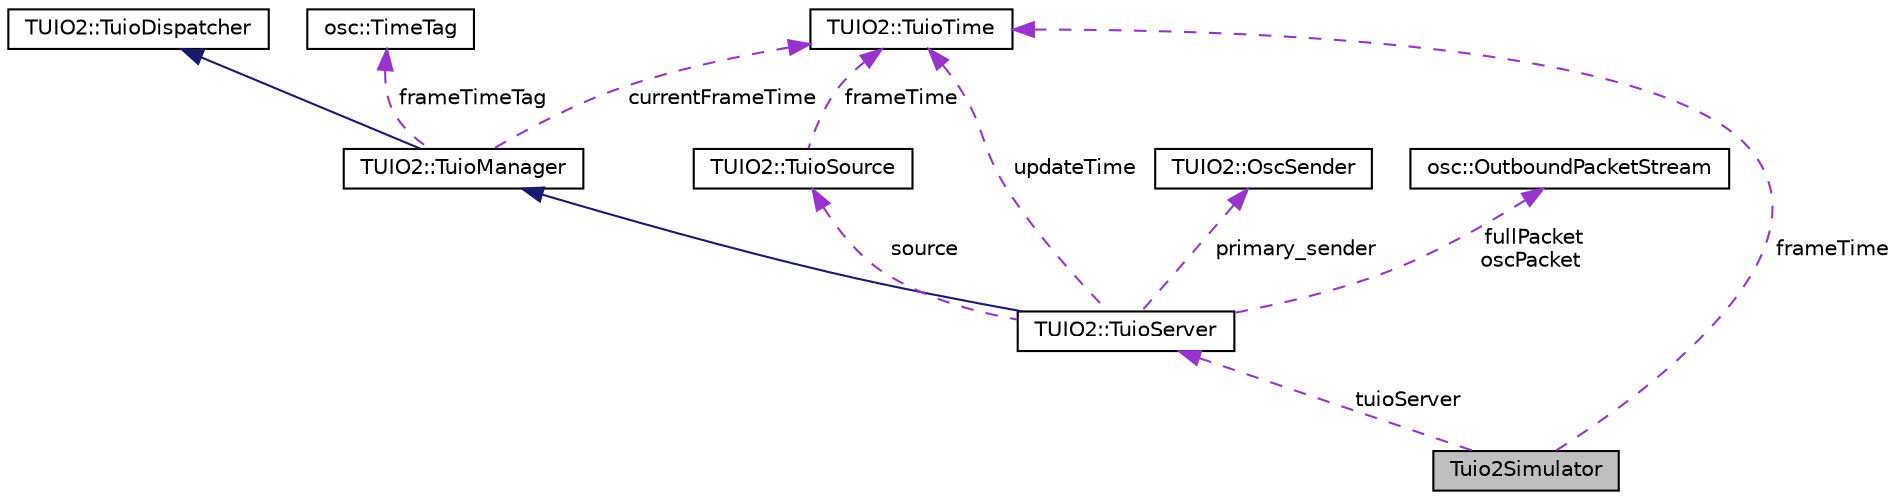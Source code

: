 digraph "Tuio2Simulator"
{
 // LATEX_PDF_SIZE
  edge [fontname="Helvetica",fontsize="10",labelfontname="Helvetica",labelfontsize="10"];
  node [fontname="Helvetica",fontsize="10",shape=record];
  Node1 [label="Tuio2Simulator",height=0.2,width=0.4,color="black", fillcolor="grey75", style="filled", fontcolor="black",tooltip=" "];
  Node2 -> Node1 [dir="back",color="darkorchid3",fontsize="10",style="dashed",label=" tuioServer" ,fontname="Helvetica"];
  Node2 [label="TUIO2::TuioServer",height=0.2,width=0.4,color="black", fillcolor="white", style="filled",URL="$classTUIO2_1_1TuioServer.html",tooltip=" "];
  Node3 -> Node2 [dir="back",color="midnightblue",fontsize="10",style="solid",fontname="Helvetica"];
  Node3 [label="TUIO2::TuioManager",height=0.2,width=0.4,color="black", fillcolor="white", style="filled",URL="$classTUIO2_1_1TuioManager.html",tooltip=" "];
  Node4 -> Node3 [dir="back",color="midnightblue",fontsize="10",style="solid",fontname="Helvetica"];
  Node4 [label="TUIO2::TuioDispatcher",height=0.2,width=0.4,color="black", fillcolor="white", style="filled",URL="$classTUIO2_1_1TuioDispatcher.html",tooltip=" "];
  Node5 -> Node3 [dir="back",color="darkorchid3",fontsize="10",style="dashed",label=" currentFrameTime" ,fontname="Helvetica"];
  Node5 [label="TUIO2::TuioTime",height=0.2,width=0.4,color="black", fillcolor="white", style="filled",URL="$classTUIO2_1_1TuioTime.html",tooltip=" "];
  Node6 -> Node3 [dir="back",color="darkorchid3",fontsize="10",style="dashed",label=" frameTimeTag" ,fontname="Helvetica"];
  Node6 [label="osc::TimeTag",height=0.2,width=0.4,color="black", fillcolor="white", style="filled",URL="$structosc_1_1TimeTag.html",tooltip=" "];
  Node7 -> Node2 [dir="back",color="darkorchid3",fontsize="10",style="dashed",label=" primary_sender" ,fontname="Helvetica"];
  Node7 [label="TUIO2::OscSender",height=0.2,width=0.4,color="black", fillcolor="white", style="filled",URL="$classTUIO2_1_1OscSender.html",tooltip=" "];
  Node8 -> Node2 [dir="back",color="darkorchid3",fontsize="10",style="dashed",label=" fullPacket\noscPacket" ,fontname="Helvetica"];
  Node8 [label="osc::OutboundPacketStream",height=0.2,width=0.4,color="black", fillcolor="white", style="filled",URL="$classosc_1_1OutboundPacketStream.html",tooltip=" "];
  Node5 -> Node2 [dir="back",color="darkorchid3",fontsize="10",style="dashed",label=" updateTime" ,fontname="Helvetica"];
  Node9 -> Node2 [dir="back",color="darkorchid3",fontsize="10",style="dashed",label=" source" ,fontname="Helvetica"];
  Node9 [label="TUIO2::TuioSource",height=0.2,width=0.4,color="black", fillcolor="white", style="filled",URL="$classTUIO2_1_1TuioSource.html",tooltip=" "];
  Node5 -> Node9 [dir="back",color="darkorchid3",fontsize="10",style="dashed",label=" frameTime" ,fontname="Helvetica"];
  Node5 -> Node1 [dir="back",color="darkorchid3",fontsize="10",style="dashed",label=" frameTime" ,fontname="Helvetica"];
}
